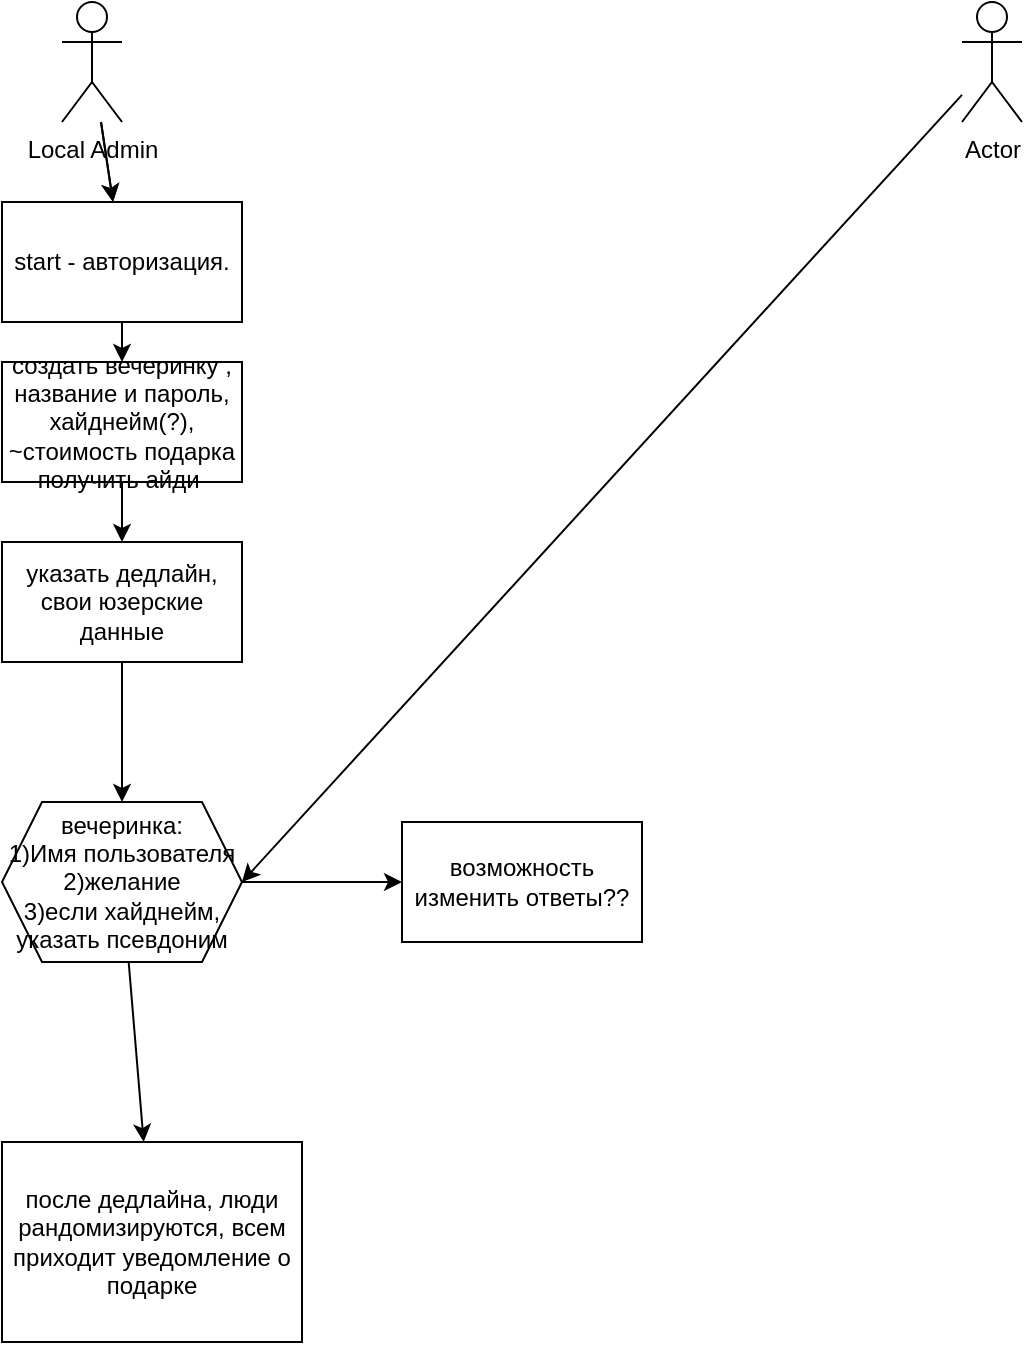 <mxfile>
    <diagram id="437UuR5Sjn_Y08WtPht1" name="Page-1">
        <mxGraphModel dx="1040" dy="704" grid="1" gridSize="10" guides="1" tooltips="1" connect="1" arrows="1" fold="1" page="1" pageScale="1" pageWidth="850" pageHeight="1100" math="0" shadow="0">
            <root>
                <mxCell id="0"/>
                <mxCell id="1" parent="0"/>
                <mxCell id="6" value="" style="edgeStyle=none;html=1;" edge="1" parent="1" source="3" target="5">
                    <mxGeometry relative="1" as="geometry"/>
                </mxCell>
                <mxCell id="7" value="" style="edgeStyle=none;html=1;" edge="1" parent="1" source="3" target="5">
                    <mxGeometry relative="1" as="geometry"/>
                </mxCell>
                <mxCell id="3" value="Local Admin" style="shape=umlActor;verticalLabelPosition=bottom;verticalAlign=top;html=1;outlineConnect=0;" vertex="1" parent="1">
                    <mxGeometry x="70" y="50" width="30" height="60" as="geometry"/>
                </mxCell>
                <mxCell id="14" style="edgeStyle=none;html=1;entryX=1;entryY=0.5;entryDx=0;entryDy=0;" edge="1" parent="1" source="4" target="12">
                    <mxGeometry relative="1" as="geometry"/>
                </mxCell>
                <mxCell id="4" value="Actor" style="shape=umlActor;verticalLabelPosition=bottom;verticalAlign=top;html=1;outlineConnect=0;" vertex="1" parent="1">
                    <mxGeometry x="520" y="50" width="30" height="60" as="geometry"/>
                </mxCell>
                <mxCell id="9" value="" style="edgeStyle=none;html=1;" edge="1" parent="1" source="5" target="8">
                    <mxGeometry relative="1" as="geometry"/>
                </mxCell>
                <mxCell id="5" value="start - авторизация." style="rounded=0;whiteSpace=wrap;html=1;" vertex="1" parent="1">
                    <mxGeometry x="40" y="150" width="120" height="60" as="geometry"/>
                </mxCell>
                <mxCell id="11" value="" style="edgeStyle=none;html=1;" edge="1" parent="1" source="8" target="10">
                    <mxGeometry relative="1" as="geometry"/>
                </mxCell>
                <mxCell id="8" value="создать вечеринку , название и пароль, хайднейм(?), ~стоимость подарка получить айди&amp;nbsp;" style="rounded=0;whiteSpace=wrap;html=1;" vertex="1" parent="1">
                    <mxGeometry x="40" y="230" width="120" height="60" as="geometry"/>
                </mxCell>
                <mxCell id="13" value="" style="edgeStyle=none;html=1;" edge="1" parent="1" source="10" target="12">
                    <mxGeometry relative="1" as="geometry"/>
                </mxCell>
                <mxCell id="10" value="указать дедлайн, свои юзерские данные" style="whiteSpace=wrap;html=1;rounded=0;" vertex="1" parent="1">
                    <mxGeometry x="40" y="320" width="120" height="60" as="geometry"/>
                </mxCell>
                <mxCell id="16" value="" style="edgeStyle=none;html=1;" edge="1" parent="1" source="12" target="15">
                    <mxGeometry relative="1" as="geometry"/>
                </mxCell>
                <mxCell id="20" value="" style="edgeStyle=none;html=1;" edge="1" parent="1" source="12" target="19">
                    <mxGeometry relative="1" as="geometry"/>
                </mxCell>
                <mxCell id="12" value="вечеринка:&lt;br&gt;1)Имя пользователя&lt;br&gt;2)желание&lt;br&gt;3)если хайднейм, указать псевдоним" style="shape=hexagon;perimeter=hexagonPerimeter2;whiteSpace=wrap;html=1;fixedSize=1;rounded=0;" vertex="1" parent="1">
                    <mxGeometry x="40" y="450" width="120" height="80" as="geometry"/>
                </mxCell>
                <mxCell id="15" value="после дедлайна, люди рандомизируются, всем приходит уведомление о подарке" style="whiteSpace=wrap;html=1;rounded=0;" vertex="1" parent="1">
                    <mxGeometry x="40" y="620" width="150" height="100" as="geometry"/>
                </mxCell>
                <mxCell id="19" value="возможность изменить ответы??" style="whiteSpace=wrap;html=1;rounded=0;" vertex="1" parent="1">
                    <mxGeometry x="240" y="460" width="120" height="60" as="geometry"/>
                </mxCell>
            </root>
        </mxGraphModel>
    </diagram>
</mxfile>